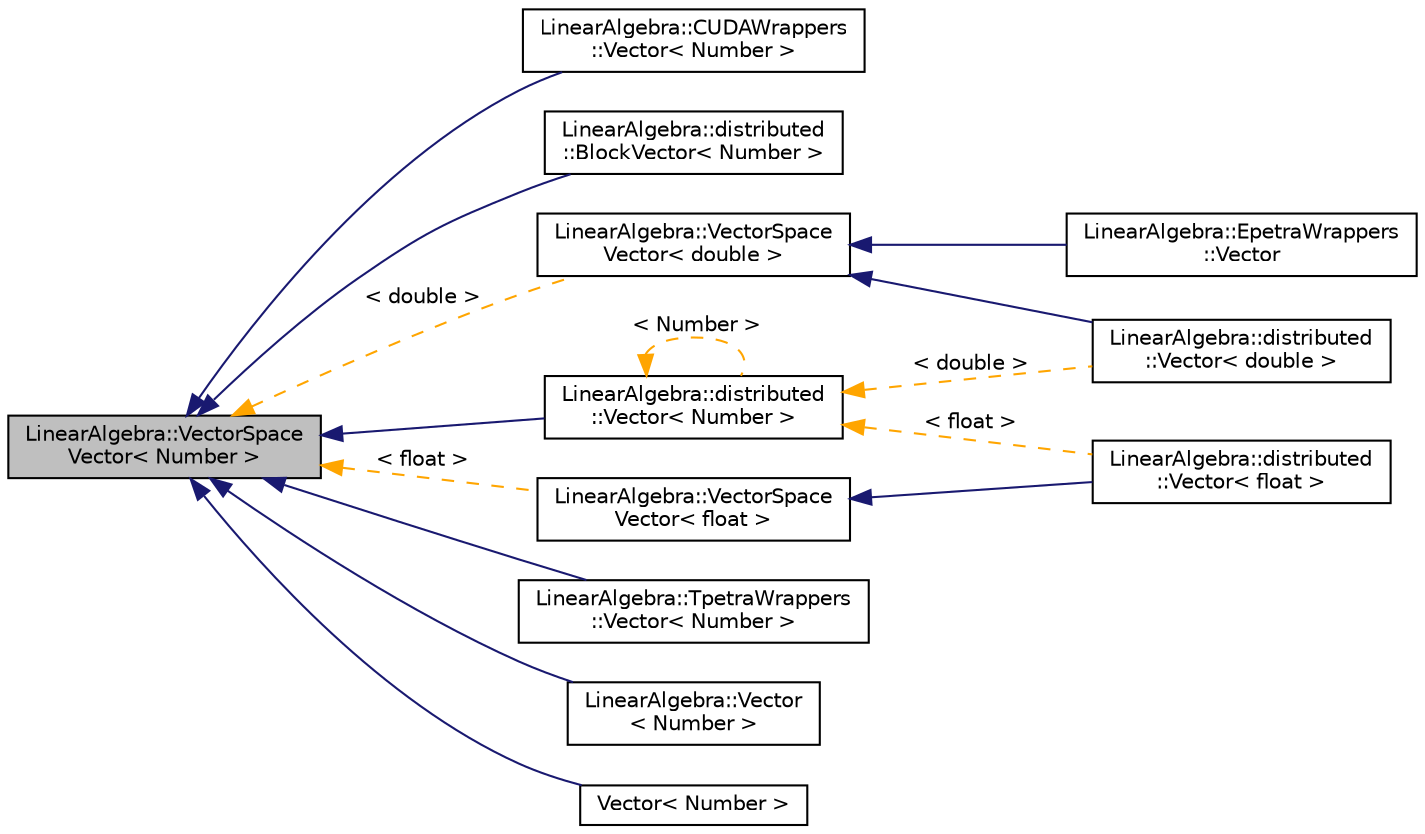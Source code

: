 digraph "LinearAlgebra::VectorSpaceVector&lt; Number &gt;"
{
 // LATEX_PDF_SIZE
  edge [fontname="Helvetica",fontsize="10",labelfontname="Helvetica",labelfontsize="10"];
  node [fontname="Helvetica",fontsize="10",shape=record];
  rankdir="LR";
  Node1 [label="LinearAlgebra::VectorSpace\lVector\< Number \>",height=0.2,width=0.4,color="black", fillcolor="grey75", style="filled", fontcolor="black",tooltip=" "];
  Node1 -> Node2 [dir="back",color="midnightblue",fontsize="10",style="solid",fontname="Helvetica"];
  Node2 [label="LinearAlgebra::CUDAWrappers\l::Vector\< Number \>",height=0.2,width=0.4,color="black", fillcolor="white", style="filled",URL="$classLinearAlgebra_1_1CUDAWrappers_1_1Vector.html",tooltip=" "];
  Node1 -> Node3 [dir="back",color="midnightblue",fontsize="10",style="solid",fontname="Helvetica"];
  Node3 [label="LinearAlgebra::distributed\l::BlockVector\< Number \>",height=0.2,width=0.4,color="black", fillcolor="white", style="filled",URL="$classLinearAlgebra_1_1distributed_1_1BlockVector.html",tooltip=" "];
  Node1 -> Node4 [dir="back",color="midnightblue",fontsize="10",style="solid",fontname="Helvetica"];
  Node4 [label="LinearAlgebra::distributed\l::Vector\< Number \>",height=0.2,width=0.4,color="black", fillcolor="white", style="filled",URL="$classLinearAlgebra_1_1distributed_1_1Vector.html",tooltip=" "];
  Node4 -> Node5 [dir="back",color="orange",fontsize="10",style="dashed",label=" \< double \>" ,fontname="Helvetica"];
  Node5 [label="LinearAlgebra::distributed\l::Vector\< double \>",height=0.2,width=0.4,color="black", fillcolor="white", style="filled",URL="$classLinearAlgebra_1_1distributed_1_1Vector.html",tooltip=" "];
  Node4 -> Node6 [dir="back",color="orange",fontsize="10",style="dashed",label=" \< float \>" ,fontname="Helvetica"];
  Node6 [label="LinearAlgebra::distributed\l::Vector\< float \>",height=0.2,width=0.4,color="black", fillcolor="white", style="filled",URL="$classLinearAlgebra_1_1distributed_1_1Vector.html",tooltip=" "];
  Node4 -> Node4 [dir="back",color="orange",fontsize="10",style="dashed",label=" \< Number \>" ,fontname="Helvetica"];
  Node1 -> Node7 [dir="back",color="midnightblue",fontsize="10",style="solid",fontname="Helvetica"];
  Node7 [label="LinearAlgebra::TpetraWrappers\l::Vector\< Number \>",height=0.2,width=0.4,color="black", fillcolor="white", style="filled",URL="$classLinearAlgebra_1_1TpetraWrappers_1_1Vector.html",tooltip=" "];
  Node1 -> Node8 [dir="back",color="midnightblue",fontsize="10",style="solid",fontname="Helvetica"];
  Node8 [label="LinearAlgebra::Vector\l\< Number \>",height=0.2,width=0.4,color="black", fillcolor="white", style="filled",URL="$classLinearAlgebra_1_1Vector.html",tooltip=" "];
  Node1 -> Node9 [dir="back",color="midnightblue",fontsize="10",style="solid",fontname="Helvetica"];
  Node9 [label="Vector\< Number \>",height=0.2,width=0.4,color="black", fillcolor="white", style="filled",URL="$classLinearAlgebra_1_1distributed_1_1Vector.html",tooltip=" "];
  Node1 -> Node10 [dir="back",color="orange",fontsize="10",style="dashed",label=" \< double \>" ,fontname="Helvetica"];
  Node10 [label="LinearAlgebra::VectorSpace\lVector\< double \>",height=0.2,width=0.4,color="black", fillcolor="white", style="filled",URL="$classLinearAlgebra_1_1VectorSpaceVector.html",tooltip=" "];
  Node10 -> Node11 [dir="back",color="midnightblue",fontsize="10",style="solid",fontname="Helvetica"];
  Node11 [label="LinearAlgebra::EpetraWrappers\l::Vector",height=0.2,width=0.4,color="black", fillcolor="white", style="filled",URL="$classLinearAlgebra_1_1EpetraWrappers_1_1Vector.html",tooltip=" "];
  Node10 -> Node5 [dir="back",color="midnightblue",fontsize="10",style="solid",fontname="Helvetica"];
  Node1 -> Node12 [dir="back",color="orange",fontsize="10",style="dashed",label=" \< float \>" ,fontname="Helvetica"];
  Node12 [label="LinearAlgebra::VectorSpace\lVector\< float \>",height=0.2,width=0.4,color="black", fillcolor="white", style="filled",URL="$classLinearAlgebra_1_1VectorSpaceVector.html",tooltip=" "];
  Node12 -> Node6 [dir="back",color="midnightblue",fontsize="10",style="solid",fontname="Helvetica"];
}
